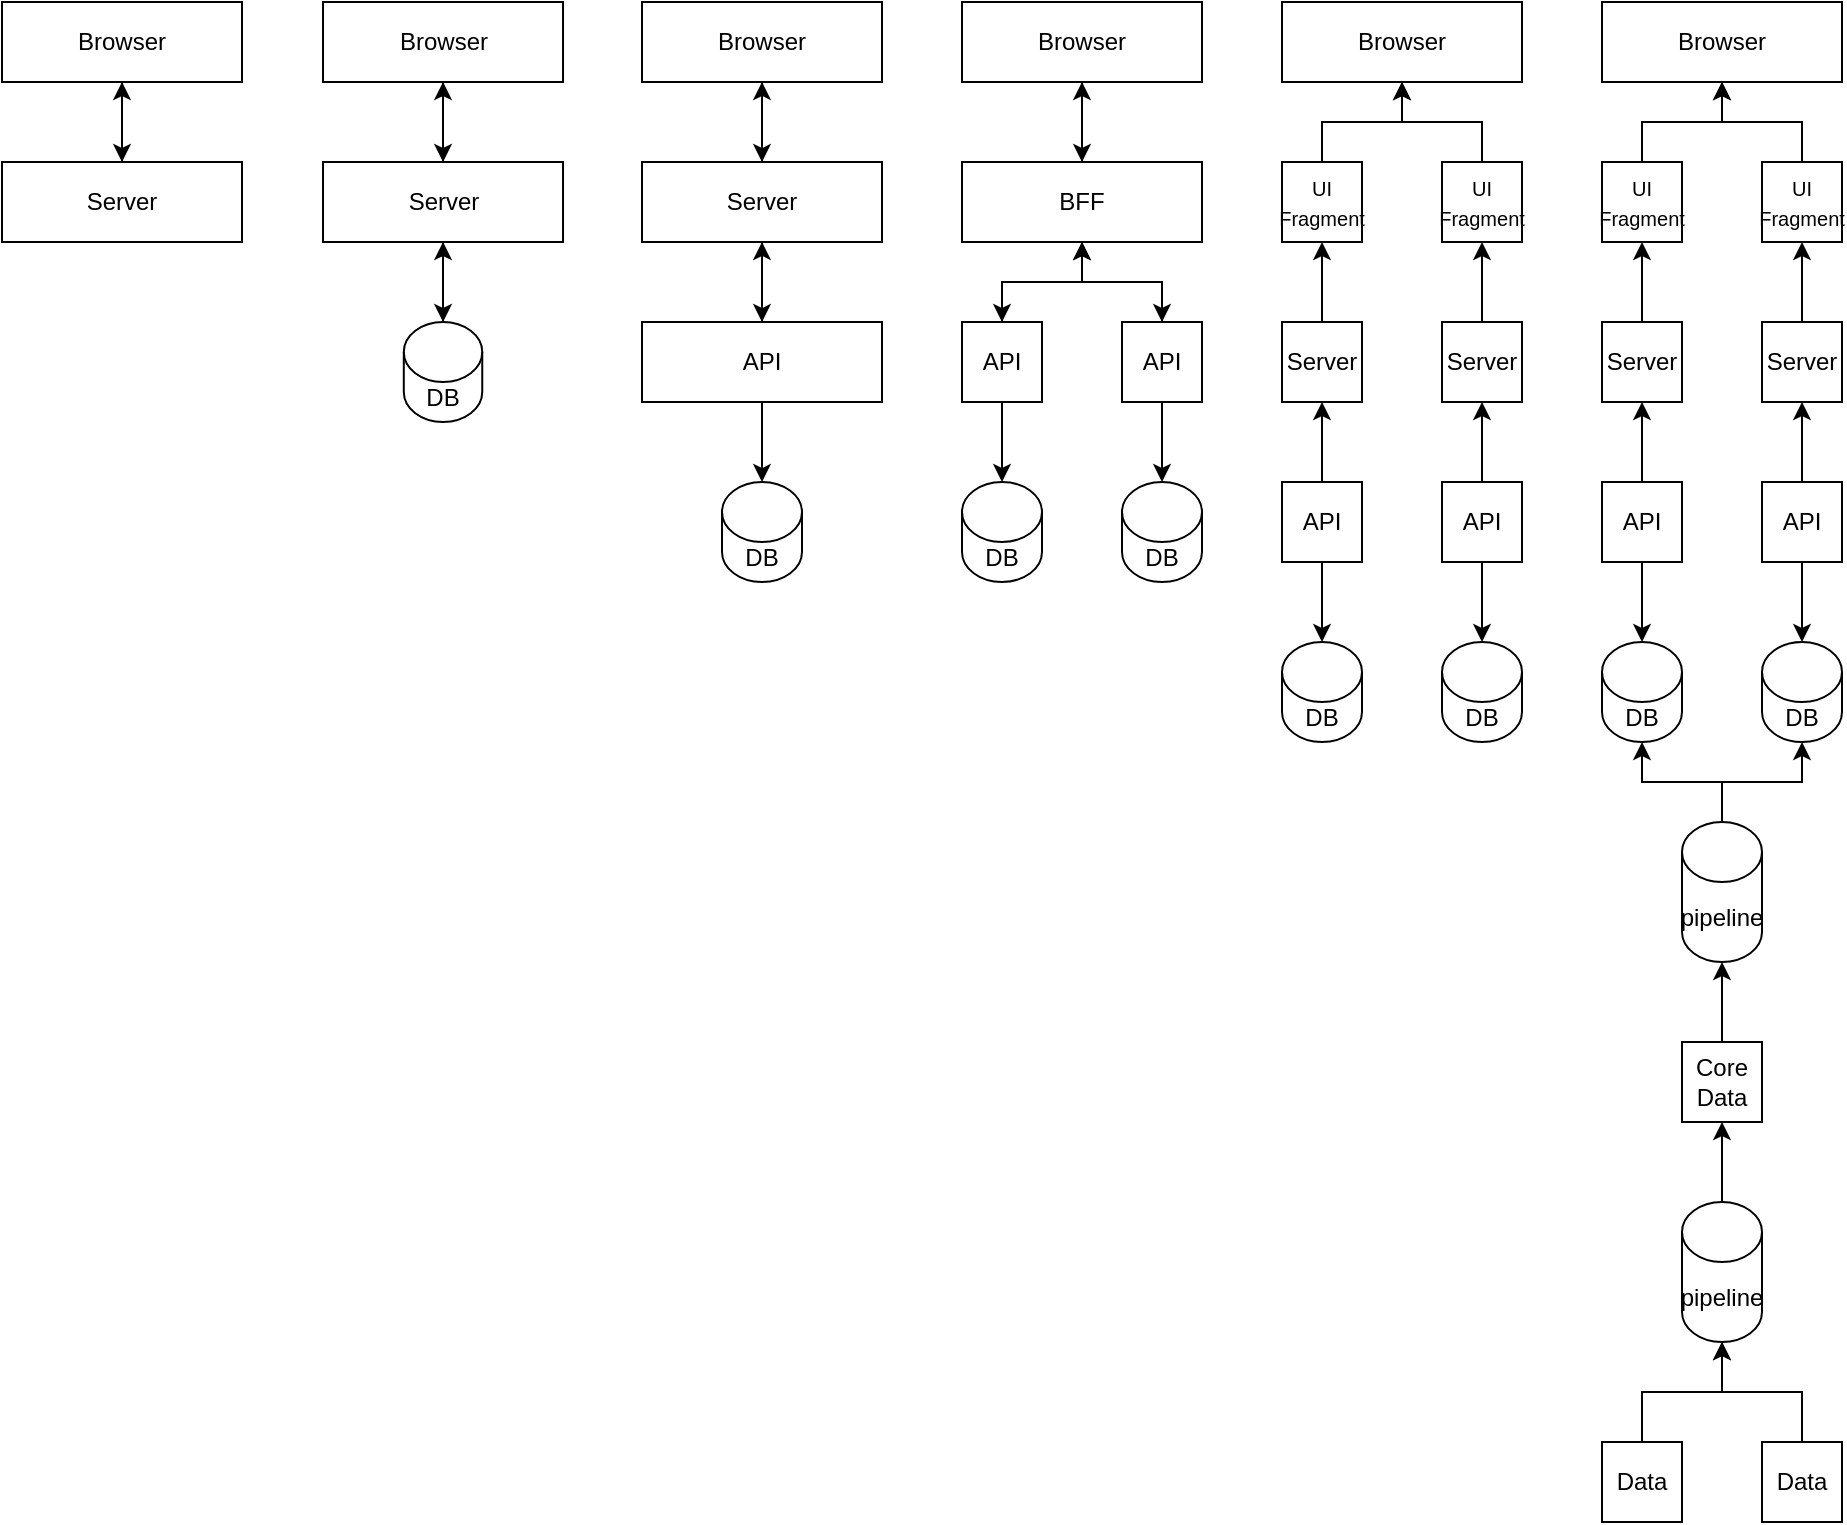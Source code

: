 <mxfile>
    <diagram id="LNP9S4-BVpzVc-00VTwb" name="Page-1">
        <mxGraphModel dx="2930" dy="3015" grid="1" gridSize="10" guides="1" tooltips="1" connect="1" arrows="1" fold="1" page="1" pageScale="1" pageWidth="850" pageHeight="1100" math="0" shadow="0">
            <root>
                <mxCell id="0"/>
                <mxCell id="1" parent="0"/>
                <mxCell id="71" style="edgeStyle=orthogonalEdgeStyle;rounded=0;orthogonalLoop=1;jettySize=auto;html=1;" parent="1" source="72" target="74" edge="1">
                    <mxGeometry relative="1" as="geometry"/>
                </mxCell>
                <mxCell id="72" value="Browser" style="rounded=0;whiteSpace=wrap;html=1;" parent="1" vertex="1">
                    <mxGeometry width="120" height="40" as="geometry"/>
                </mxCell>
                <mxCell id="73" style="edgeStyle=orthogonalEdgeStyle;rounded=0;orthogonalLoop=1;jettySize=auto;html=1;" parent="1" source="74" target="72" edge="1">
                    <mxGeometry relative="1" as="geometry"/>
                </mxCell>
                <mxCell id="74" value="Server" style="rounded=0;whiteSpace=wrap;html=1;" parent="1" vertex="1">
                    <mxGeometry y="80" width="120" height="40" as="geometry"/>
                </mxCell>
                <mxCell id="75" style="edgeStyle=orthogonalEdgeStyle;rounded=0;orthogonalLoop=1;jettySize=auto;html=1;exitX=0.5;exitY=1;exitDx=0;exitDy=0;entryX=0.5;entryY=0;entryDx=0;entryDy=0;" parent="1" source="76" target="79" edge="1">
                    <mxGeometry relative="1" as="geometry"/>
                </mxCell>
                <mxCell id="76" value="Browser" style="rounded=0;whiteSpace=wrap;html=1;" parent="1" vertex="1">
                    <mxGeometry x="320" width="120" height="40" as="geometry"/>
                </mxCell>
                <mxCell id="77" style="edgeStyle=orthogonalEdgeStyle;rounded=0;orthogonalLoop=1;jettySize=auto;html=1;" parent="1" source="79" target="76" edge="1">
                    <mxGeometry relative="1" as="geometry"/>
                </mxCell>
                <mxCell id="78" style="edgeStyle=orthogonalEdgeStyle;rounded=0;orthogonalLoop=1;jettySize=auto;html=1;" parent="1" source="79" target="82" edge="1">
                    <mxGeometry relative="1" as="geometry"/>
                </mxCell>
                <mxCell id="79" value="Server" style="rounded=0;whiteSpace=wrap;html=1;" parent="1" vertex="1">
                    <mxGeometry x="320" y="80" width="120" height="40" as="geometry"/>
                </mxCell>
                <mxCell id="80" style="edgeStyle=orthogonalEdgeStyle;rounded=0;orthogonalLoop=1;jettySize=auto;html=1;" parent="1" source="82" target="79" edge="1">
                    <mxGeometry relative="1" as="geometry"/>
                </mxCell>
                <mxCell id="81" style="edgeStyle=orthogonalEdgeStyle;rounded=0;orthogonalLoop=1;jettySize=auto;html=1;" parent="1" source="82" target="95" edge="1">
                    <mxGeometry relative="1" as="geometry"/>
                </mxCell>
                <mxCell id="82" value="API" style="rounded=0;whiteSpace=wrap;html=1;" parent="1" vertex="1">
                    <mxGeometry x="320" y="160" width="120" height="40" as="geometry"/>
                </mxCell>
                <mxCell id="83" style="edgeStyle=orthogonalEdgeStyle;rounded=0;orthogonalLoop=1;jettySize=auto;html=1;exitX=0.5;exitY=1;exitDx=0;exitDy=0;entryX=0.5;entryY=0;entryDx=0;entryDy=0;" parent="1" source="84" target="88" edge="1">
                    <mxGeometry relative="1" as="geometry"/>
                </mxCell>
                <mxCell id="84" value="Browser" style="rounded=0;whiteSpace=wrap;html=1;" parent="1" vertex="1">
                    <mxGeometry x="480" width="120" height="40" as="geometry"/>
                </mxCell>
                <mxCell id="85" style="edgeStyle=orthogonalEdgeStyle;rounded=0;orthogonalLoop=1;jettySize=auto;html=1;" parent="1" source="88" target="84" edge="1">
                    <mxGeometry relative="1" as="geometry"/>
                </mxCell>
                <mxCell id="86" style="edgeStyle=orthogonalEdgeStyle;rounded=0;orthogonalLoop=1;jettySize=auto;html=1;" parent="1" source="88" target="91" edge="1">
                    <mxGeometry relative="1" as="geometry"/>
                </mxCell>
                <mxCell id="87" style="edgeStyle=orthogonalEdgeStyle;rounded=0;orthogonalLoop=1;jettySize=auto;html=1;" parent="1" source="88" target="94" edge="1">
                    <mxGeometry relative="1" as="geometry"/>
                </mxCell>
                <mxCell id="88" value="BFF" style="rounded=0;whiteSpace=wrap;html=1;" parent="1" vertex="1">
                    <mxGeometry x="480" y="80" width="120" height="40" as="geometry"/>
                </mxCell>
                <mxCell id="89" style="edgeStyle=orthogonalEdgeStyle;rounded=0;orthogonalLoop=1;jettySize=auto;html=1;" parent="1" source="91" target="88" edge="1">
                    <mxGeometry relative="1" as="geometry"/>
                </mxCell>
                <mxCell id="90" style="edgeStyle=orthogonalEdgeStyle;rounded=0;orthogonalLoop=1;jettySize=auto;html=1;entryX=0.5;entryY=0;entryDx=0;entryDy=0;entryPerimeter=0;" parent="1" source="91" target="96" edge="1">
                    <mxGeometry relative="1" as="geometry"/>
                </mxCell>
                <mxCell id="91" value="API" style="rounded=0;whiteSpace=wrap;html=1;" parent="1" vertex="1">
                    <mxGeometry x="480" y="160" width="40" height="40" as="geometry"/>
                </mxCell>
                <mxCell id="92" style="edgeStyle=orthogonalEdgeStyle;rounded=0;orthogonalLoop=1;jettySize=auto;html=1;" parent="1" source="94" target="88" edge="1">
                    <mxGeometry relative="1" as="geometry"/>
                </mxCell>
                <mxCell id="93" style="edgeStyle=orthogonalEdgeStyle;rounded=0;orthogonalLoop=1;jettySize=auto;html=1;entryX=0.5;entryY=0;entryDx=0;entryDy=0;entryPerimeter=0;" parent="1" source="94" target="97" edge="1">
                    <mxGeometry relative="1" as="geometry"/>
                </mxCell>
                <mxCell id="94" value="API" style="rounded=0;whiteSpace=wrap;html=1;" parent="1" vertex="1">
                    <mxGeometry x="560" y="160" width="40" height="40" as="geometry"/>
                </mxCell>
                <mxCell id="95" value="DB" style="shape=cylinder3;whiteSpace=wrap;html=1;boundedLbl=1;backgroundOutline=1;size=15;" parent="1" vertex="1">
                    <mxGeometry x="360" y="240" width="40" height="50" as="geometry"/>
                </mxCell>
                <mxCell id="96" value="DB" style="shape=cylinder3;whiteSpace=wrap;html=1;boundedLbl=1;backgroundOutline=1;size=15;" parent="1" vertex="1">
                    <mxGeometry x="480" y="240" width="40" height="50" as="geometry"/>
                </mxCell>
                <mxCell id="97" value="DB" style="shape=cylinder3;whiteSpace=wrap;html=1;boundedLbl=1;backgroundOutline=1;size=15;" parent="1" vertex="1">
                    <mxGeometry x="560" y="240" width="40" height="50" as="geometry"/>
                </mxCell>
                <mxCell id="99" style="edgeStyle=orthogonalEdgeStyle;rounded=0;orthogonalLoop=1;jettySize=auto;html=1;" parent="1" source="100" target="103" edge="1">
                    <mxGeometry relative="1" as="geometry"/>
                </mxCell>
                <mxCell id="100" value="Browser" style="rounded=0;whiteSpace=wrap;html=1;" parent="1" vertex="1">
                    <mxGeometry x="160.51" width="120" height="40" as="geometry"/>
                </mxCell>
                <mxCell id="101" style="edgeStyle=orthogonalEdgeStyle;rounded=0;orthogonalLoop=1;jettySize=auto;html=1;" parent="1" source="103" target="100" edge="1">
                    <mxGeometry relative="1" as="geometry"/>
                </mxCell>
                <mxCell id="102" style="edgeStyle=orthogonalEdgeStyle;rounded=0;orthogonalLoop=1;jettySize=auto;html=1;entryX=0.5;entryY=0;entryDx=0;entryDy=0;entryPerimeter=0;" parent="1" source="103" target="105" edge="1">
                    <mxGeometry relative="1" as="geometry"/>
                </mxCell>
                <mxCell id="103" value="Server" style="rounded=0;whiteSpace=wrap;html=1;" parent="1" vertex="1">
                    <mxGeometry x="160.51" y="80" width="120" height="40" as="geometry"/>
                </mxCell>
                <mxCell id="104" style="edgeStyle=orthogonalEdgeStyle;rounded=0;orthogonalLoop=1;jettySize=auto;html=1;" parent="1" source="105" target="103" edge="1">
                    <mxGeometry relative="1" as="geometry"/>
                </mxCell>
                <mxCell id="105" value="DB" style="shape=cylinder3;whiteSpace=wrap;html=1;boundedLbl=1;backgroundOutline=1;size=15;" parent="1" vertex="1">
                    <mxGeometry x="200.9" y="160" width="39.23" height="50" as="geometry"/>
                </mxCell>
                <mxCell id="107" value="Browser" style="rounded=0;whiteSpace=wrap;html=1;" parent="1" vertex="1">
                    <mxGeometry x="640" width="120" height="40" as="geometry"/>
                </mxCell>
                <mxCell id="113" style="edgeStyle=orthogonalEdgeStyle;rounded=0;orthogonalLoop=1;jettySize=auto;html=1;entryX=0.5;entryY=0;entryDx=0;entryDy=0;entryPerimeter=0;" parent="1" source="114" target="118" edge="1">
                    <mxGeometry relative="1" as="geometry"/>
                </mxCell>
                <mxCell id="124" style="edgeStyle=orthogonalEdgeStyle;rounded=0;orthogonalLoop=1;jettySize=auto;html=1;" parent="1" source="114" target="120" edge="1">
                    <mxGeometry relative="1" as="geometry"/>
                </mxCell>
                <mxCell id="114" value="API" style="rounded=0;whiteSpace=wrap;html=1;" parent="1" vertex="1">
                    <mxGeometry x="640" y="240" width="40" height="40" as="geometry"/>
                </mxCell>
                <mxCell id="116" style="edgeStyle=orthogonalEdgeStyle;rounded=0;orthogonalLoop=1;jettySize=auto;html=1;entryX=0.5;entryY=0;entryDx=0;entryDy=0;entryPerimeter=0;" parent="1" source="117" target="119" edge="1">
                    <mxGeometry relative="1" as="geometry"/>
                </mxCell>
                <mxCell id="125" style="edgeStyle=orthogonalEdgeStyle;rounded=0;orthogonalLoop=1;jettySize=auto;html=1;" parent="1" source="117" target="122" edge="1">
                    <mxGeometry relative="1" as="geometry"/>
                </mxCell>
                <mxCell id="117" value="API" style="rounded=0;whiteSpace=wrap;html=1;" parent="1" vertex="1">
                    <mxGeometry x="720" y="240" width="40" height="40" as="geometry"/>
                </mxCell>
                <mxCell id="118" value="DB" style="shape=cylinder3;whiteSpace=wrap;html=1;boundedLbl=1;backgroundOutline=1;size=15;" parent="1" vertex="1">
                    <mxGeometry x="640" y="320" width="40" height="50" as="geometry"/>
                </mxCell>
                <mxCell id="119" value="DB" style="shape=cylinder3;whiteSpace=wrap;html=1;boundedLbl=1;backgroundOutline=1;size=15;" parent="1" vertex="1">
                    <mxGeometry x="720" y="320" width="40" height="50" as="geometry"/>
                </mxCell>
                <mxCell id="126" style="edgeStyle=orthogonalEdgeStyle;rounded=0;orthogonalLoop=1;jettySize=auto;html=1;" parent="1" source="120" target="121" edge="1">
                    <mxGeometry relative="1" as="geometry"/>
                </mxCell>
                <mxCell id="120" value="Server" style="rounded=0;whiteSpace=wrap;html=1;" parent="1" vertex="1">
                    <mxGeometry x="640" y="160" width="40" height="40" as="geometry"/>
                </mxCell>
                <mxCell id="128" style="edgeStyle=orthogonalEdgeStyle;rounded=0;orthogonalLoop=1;jettySize=auto;html=1;entryX=0.5;entryY=1;entryDx=0;entryDy=0;" parent="1" source="121" target="107" edge="1">
                    <mxGeometry relative="1" as="geometry"/>
                </mxCell>
                <mxCell id="121" value="&lt;font style=&quot;font-size: 10px&quot;&gt;UI&lt;br&gt;Fragment&lt;/font&gt;" style="rounded=0;whiteSpace=wrap;html=1;" parent="1" vertex="1">
                    <mxGeometry x="640" y="80" width="40" height="40" as="geometry"/>
                </mxCell>
                <mxCell id="127" style="edgeStyle=orthogonalEdgeStyle;rounded=0;orthogonalLoop=1;jettySize=auto;html=1;" parent="1" source="122" target="123" edge="1">
                    <mxGeometry relative="1" as="geometry"/>
                </mxCell>
                <mxCell id="122" value="Server" style="rounded=0;whiteSpace=wrap;html=1;" parent="1" vertex="1">
                    <mxGeometry x="720" y="160" width="40" height="40" as="geometry"/>
                </mxCell>
                <mxCell id="129" style="edgeStyle=orthogonalEdgeStyle;rounded=0;orthogonalLoop=1;jettySize=auto;html=1;" parent="1" source="123" target="107" edge="1">
                    <mxGeometry relative="1" as="geometry"/>
                </mxCell>
                <mxCell id="123" value="&lt;font style=&quot;font-size: 10px&quot;&gt;UI&lt;br&gt;Fragment&lt;/font&gt;" style="rounded=0;whiteSpace=wrap;html=1;" parent="1" vertex="1">
                    <mxGeometry x="720" y="80" width="40" height="40" as="geometry"/>
                </mxCell>
                <mxCell id="130" value="Browser" style="rounded=0;whiteSpace=wrap;html=1;" parent="1" vertex="1">
                    <mxGeometry x="800" width="120" height="40" as="geometry"/>
                </mxCell>
                <mxCell id="131" style="edgeStyle=orthogonalEdgeStyle;rounded=0;orthogonalLoop=1;jettySize=auto;html=1;entryX=0.5;entryY=0;entryDx=0;entryDy=0;entryPerimeter=0;" parent="1" source="133" target="137" edge="1">
                    <mxGeometry relative="1" as="geometry"/>
                </mxCell>
                <mxCell id="132" style="edgeStyle=orthogonalEdgeStyle;rounded=0;orthogonalLoop=1;jettySize=auto;html=1;" parent="1" source="133" target="140" edge="1">
                    <mxGeometry relative="1" as="geometry"/>
                </mxCell>
                <mxCell id="133" value="API" style="rounded=0;whiteSpace=wrap;html=1;" parent="1" vertex="1">
                    <mxGeometry x="800" y="240" width="40" height="40" as="geometry"/>
                </mxCell>
                <mxCell id="134" style="edgeStyle=orthogonalEdgeStyle;rounded=0;orthogonalLoop=1;jettySize=auto;html=1;entryX=0.5;entryY=0;entryDx=0;entryDy=0;entryPerimeter=0;" parent="1" source="136" target="138" edge="1">
                    <mxGeometry relative="1" as="geometry"/>
                </mxCell>
                <mxCell id="135" style="edgeStyle=orthogonalEdgeStyle;rounded=0;orthogonalLoop=1;jettySize=auto;html=1;" parent="1" source="136" target="144" edge="1">
                    <mxGeometry relative="1" as="geometry"/>
                </mxCell>
                <mxCell id="136" value="API" style="rounded=0;whiteSpace=wrap;html=1;" parent="1" vertex="1">
                    <mxGeometry x="880" y="240" width="40" height="40" as="geometry"/>
                </mxCell>
                <mxCell id="137" value="DB" style="shape=cylinder3;whiteSpace=wrap;html=1;boundedLbl=1;backgroundOutline=1;size=15;" parent="1" vertex="1">
                    <mxGeometry x="800" y="320" width="40" height="50" as="geometry"/>
                </mxCell>
                <mxCell id="138" value="DB" style="shape=cylinder3;whiteSpace=wrap;html=1;boundedLbl=1;backgroundOutline=1;size=15;" parent="1" vertex="1">
                    <mxGeometry x="880" y="320" width="40" height="50" as="geometry"/>
                </mxCell>
                <mxCell id="139" style="edgeStyle=orthogonalEdgeStyle;rounded=0;orthogonalLoop=1;jettySize=auto;html=1;" parent="1" source="140" target="142" edge="1">
                    <mxGeometry relative="1" as="geometry"/>
                </mxCell>
                <mxCell id="140" value="Server" style="rounded=0;whiteSpace=wrap;html=1;" parent="1" vertex="1">
                    <mxGeometry x="800" y="160" width="40" height="40" as="geometry"/>
                </mxCell>
                <mxCell id="141" style="edgeStyle=orthogonalEdgeStyle;rounded=0;orthogonalLoop=1;jettySize=auto;html=1;entryX=0.5;entryY=1;entryDx=0;entryDy=0;" parent="1" source="142" target="130" edge="1">
                    <mxGeometry relative="1" as="geometry"/>
                </mxCell>
                <mxCell id="142" value="&lt;font style=&quot;font-size: 10px&quot;&gt;UI&lt;br&gt;Fragment&lt;/font&gt;" style="rounded=0;whiteSpace=wrap;html=1;" parent="1" vertex="1">
                    <mxGeometry x="800" y="80" width="40" height="40" as="geometry"/>
                </mxCell>
                <mxCell id="143" style="edgeStyle=orthogonalEdgeStyle;rounded=0;orthogonalLoop=1;jettySize=auto;html=1;" parent="1" source="144" target="146" edge="1">
                    <mxGeometry relative="1" as="geometry"/>
                </mxCell>
                <mxCell id="144" value="Server" style="rounded=0;whiteSpace=wrap;html=1;" parent="1" vertex="1">
                    <mxGeometry x="880" y="160" width="40" height="40" as="geometry"/>
                </mxCell>
                <mxCell id="145" style="edgeStyle=orthogonalEdgeStyle;rounded=0;orthogonalLoop=1;jettySize=auto;html=1;" parent="1" source="146" target="130" edge="1">
                    <mxGeometry relative="1" as="geometry"/>
                </mxCell>
                <mxCell id="146" value="&lt;font style=&quot;font-size: 10px&quot;&gt;UI&lt;br&gt;Fragment&lt;/font&gt;" style="rounded=0;whiteSpace=wrap;html=1;" parent="1" vertex="1">
                    <mxGeometry x="880" y="80" width="40" height="40" as="geometry"/>
                </mxCell>
                <mxCell id="156" style="edgeStyle=orthogonalEdgeStyle;rounded=0;orthogonalLoop=1;jettySize=auto;html=1;" parent="1" source="147" target="155" edge="1">
                    <mxGeometry relative="1" as="geometry"/>
                </mxCell>
                <mxCell id="147" value="pipeline" style="shape=cylinder3;whiteSpace=wrap;html=1;boundedLbl=1;backgroundOutline=1;size=15;" parent="1" vertex="1">
                    <mxGeometry x="840" y="600" width="40" height="70" as="geometry"/>
                </mxCell>
                <mxCell id="153" style="edgeStyle=orthogonalEdgeStyle;rounded=0;orthogonalLoop=1;jettySize=auto;html=1;entryX=0.5;entryY=1;entryDx=0;entryDy=0;entryPerimeter=0;" parent="1" source="151" target="147" edge="1">
                    <mxGeometry relative="1" as="geometry"/>
                </mxCell>
                <mxCell id="151" value="Data" style="rounded=0;whiteSpace=wrap;html=1;" parent="1" vertex="1">
                    <mxGeometry x="800" y="720" width="40" height="40" as="geometry"/>
                </mxCell>
                <mxCell id="154" style="edgeStyle=orthogonalEdgeStyle;rounded=0;orthogonalLoop=1;jettySize=auto;html=1;" parent="1" source="152" target="147" edge="1">
                    <mxGeometry relative="1" as="geometry"/>
                </mxCell>
                <mxCell id="152" value="Data" style="rounded=0;whiteSpace=wrap;html=1;" parent="1" vertex="1">
                    <mxGeometry x="880" y="720" width="40" height="40" as="geometry"/>
                </mxCell>
                <mxCell id="159" style="edgeStyle=orthogonalEdgeStyle;rounded=0;orthogonalLoop=1;jettySize=auto;html=1;" parent="1" source="155" target="158" edge="1">
                    <mxGeometry relative="1" as="geometry"/>
                </mxCell>
                <mxCell id="155" value="Core&lt;br&gt;Data" style="rounded=0;whiteSpace=wrap;html=1;" parent="1" vertex="1">
                    <mxGeometry x="840" y="520" width="40" height="40" as="geometry"/>
                </mxCell>
                <mxCell id="160" style="edgeStyle=orthogonalEdgeStyle;rounded=0;orthogonalLoop=1;jettySize=auto;html=1;" parent="1" source="158" target="138" edge="1">
                    <mxGeometry relative="1" as="geometry"/>
                </mxCell>
                <mxCell id="161" style="edgeStyle=orthogonalEdgeStyle;rounded=0;orthogonalLoop=1;jettySize=auto;html=1;" parent="1" source="158" target="137" edge="1">
                    <mxGeometry relative="1" as="geometry"/>
                </mxCell>
                <mxCell id="158" value="pipeline" style="shape=cylinder3;whiteSpace=wrap;html=1;boundedLbl=1;backgroundOutline=1;size=15;" parent="1" vertex="1">
                    <mxGeometry x="840" y="410" width="40" height="70" as="geometry"/>
                </mxCell>
            </root>
        </mxGraphModel>
    </diagram>
</mxfile>